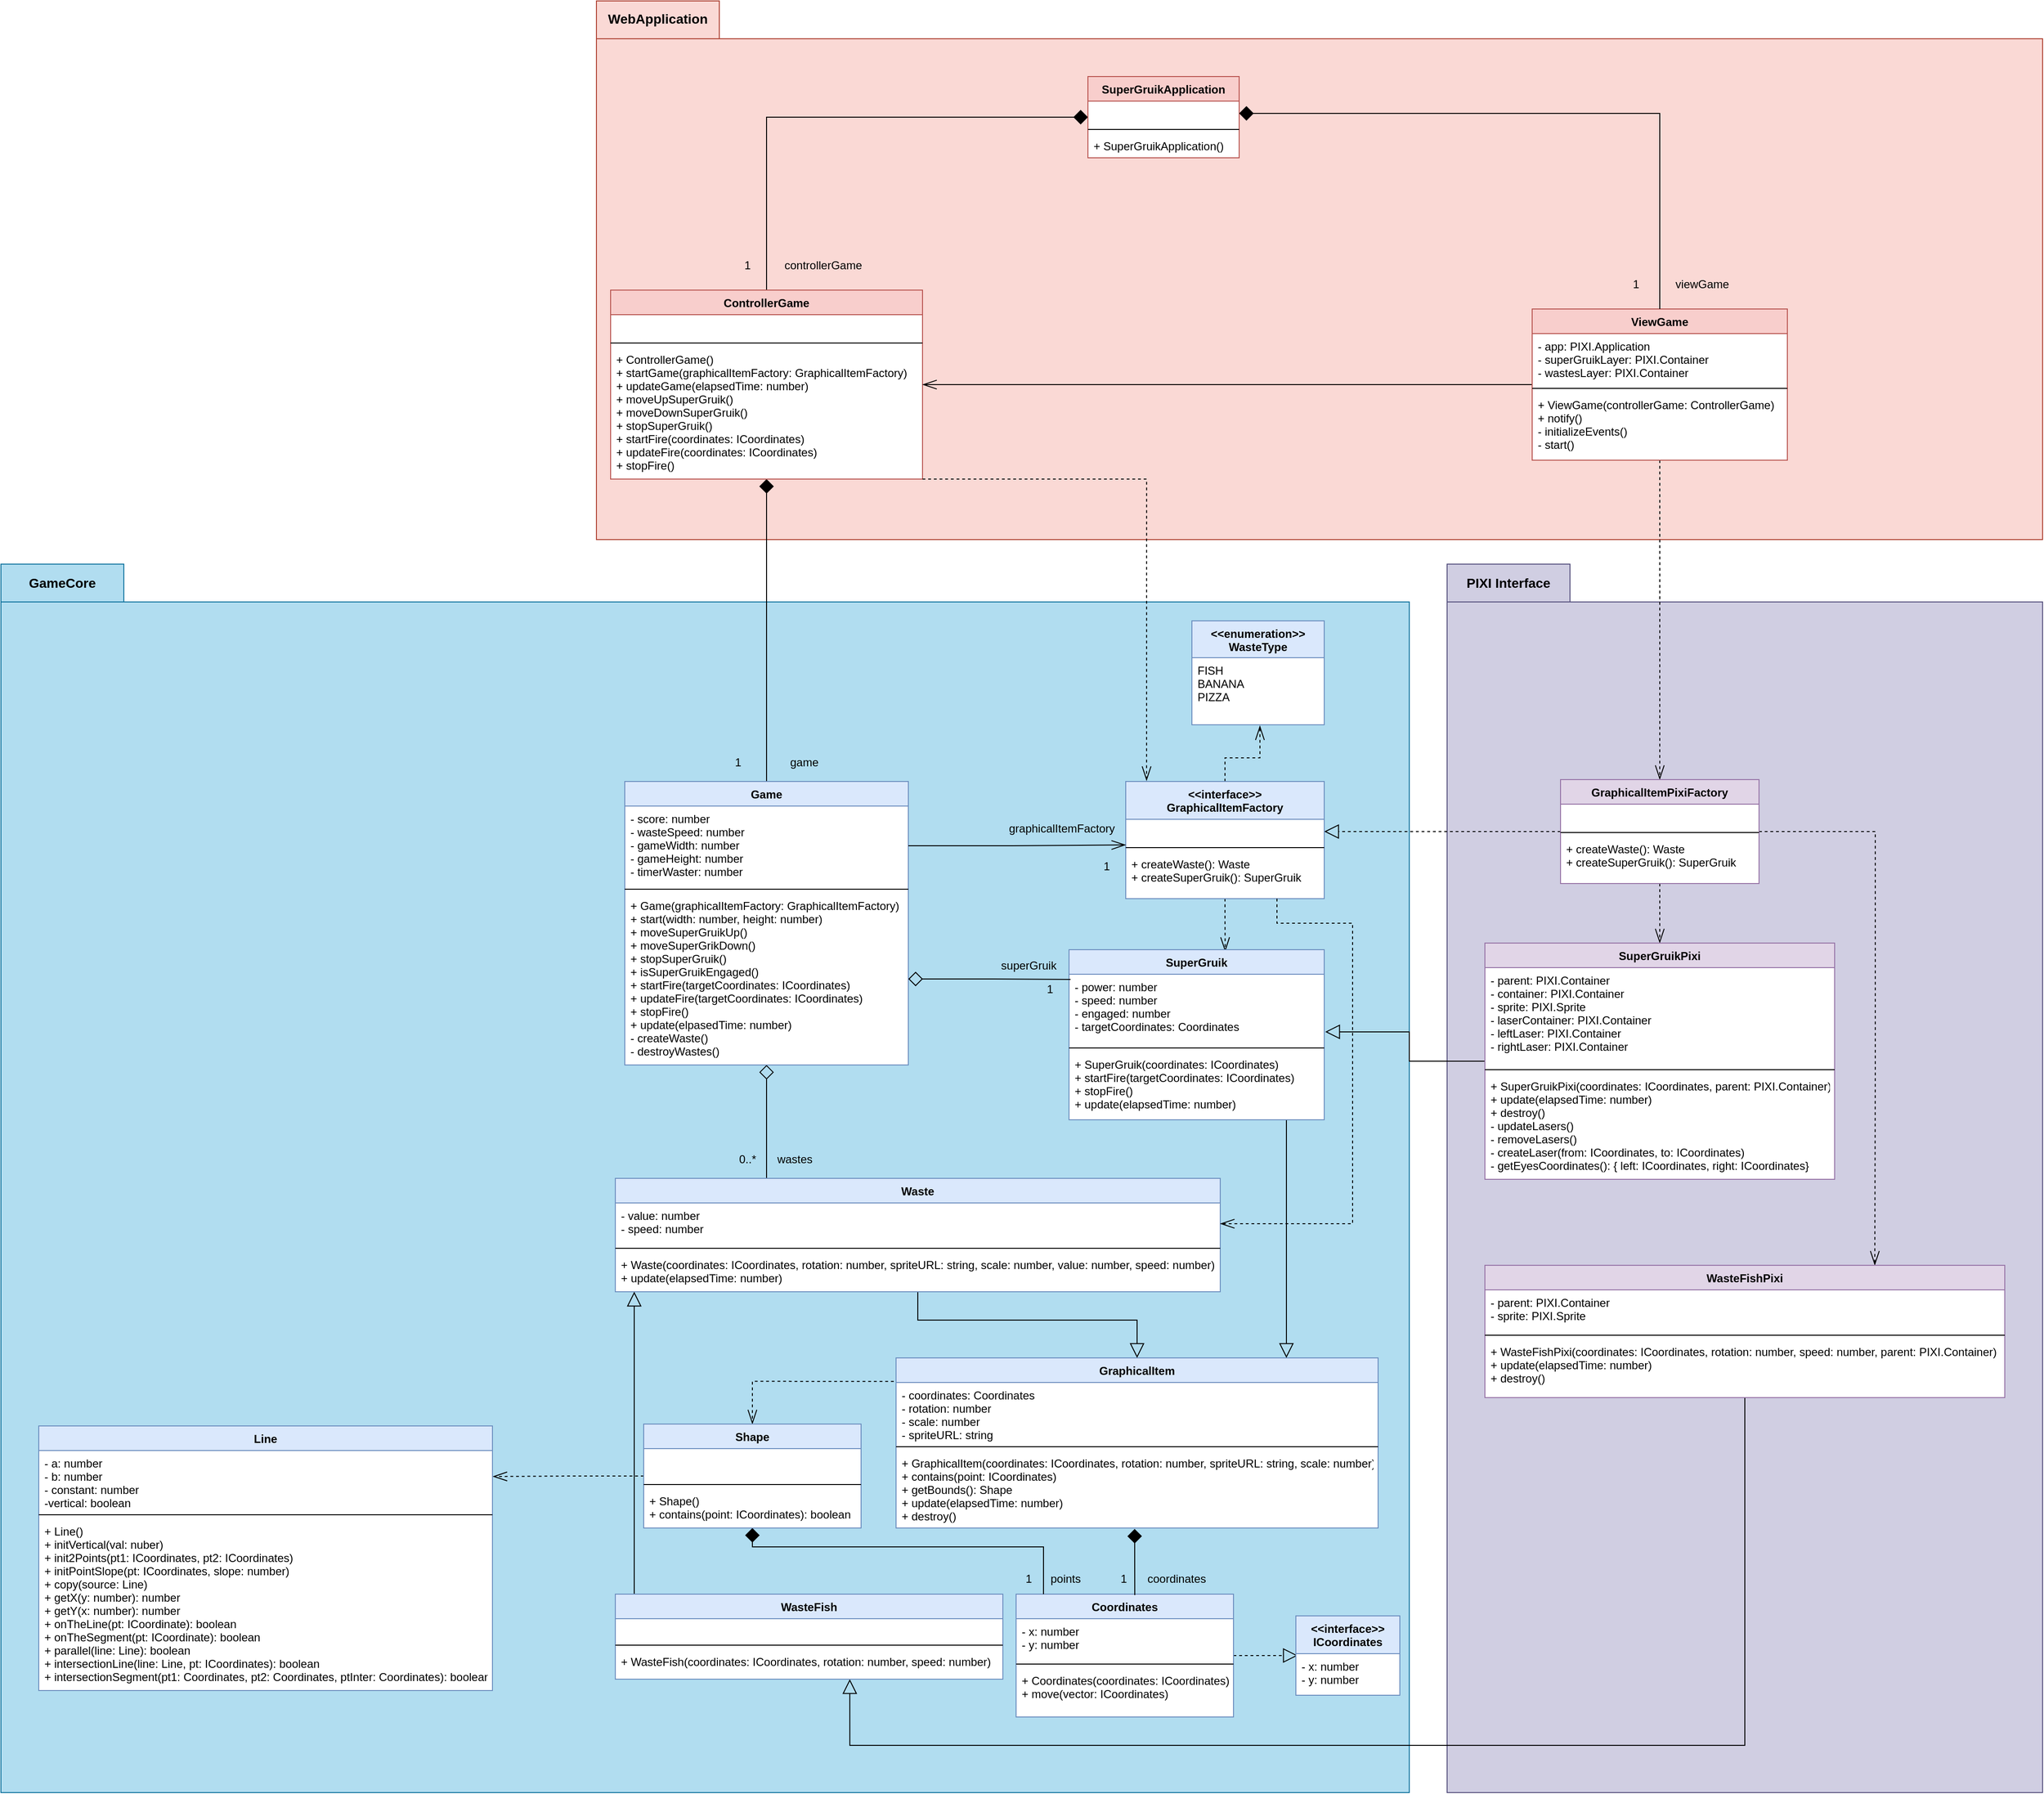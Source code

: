 <mxfile version="15.4.0" type="device"><diagram id="JU4y09PFlEVGlHRdpgpO" name="Page-1"><mxGraphModel dx="4789" dy="3514" grid="1" gridSize="10" guides="1" tooltips="1" connect="1" arrows="1" fold="1" page="1" pageScale="1" pageWidth="1169" pageHeight="827" math="0" shadow="0"><root><mxCell id="0"/><mxCell id="1" parent="0"/><mxCell id="_C2r02TajpfKC_xpT5st-105" value="" style="shape=folder;fontStyle=1;spacingTop=10;tabWidth=130;tabHeight=40;tabPosition=left;html=1;fillColor=#d0cee2;strokeColor=#56517e;" parent="1" vertex="1"><mxGeometry x="910" y="-190" width="630" height="1300" as="geometry"/></mxCell><mxCell id="_C2r02TajpfKC_xpT5st-102" value="" style="shape=folder;fontStyle=1;spacingTop=10;tabWidth=130;tabHeight=40;tabPosition=left;html=1;fillColor=#b1ddf0;strokeColor=#10739e;" parent="1" vertex="1"><mxGeometry x="-620" y="-190" width="1490" height="1300" as="geometry"/></mxCell><mxCell id="_C2r02TajpfKC_xpT5st-100" value="" style="shape=folder;fontStyle=1;spacingTop=10;tabWidth=130;tabHeight=40;tabPosition=left;html=1;fillColor=#fad9d5;strokeColor=#ae4132;" parent="1" vertex="1"><mxGeometry x="10" y="-786" width="1530" height="570" as="geometry"/></mxCell><mxCell id="_C2r02TajpfKC_xpT5st-94" style="edgeStyle=orthogonalEdgeStyle;rounded=0;orthogonalLoop=1;jettySize=auto;html=1;startArrow=diamond;startFill=1;startSize=13;endArrow=none;endFill=0;endSize=13;" parent="1" source="_C2r02TajpfKC_xpT5st-1" target="_C2r02TajpfKC_xpT5st-5" edge="1"><mxGeometry relative="1" as="geometry"/></mxCell><mxCell id="_C2r02TajpfKC_xpT5st-1" value="SuperGruikApplication" style="swimlane;fontStyle=1;align=center;verticalAlign=top;childLayout=stackLayout;horizontal=1;startSize=26;horizontalStack=0;resizeParent=1;resizeParentMax=0;resizeLast=0;collapsible=1;marginBottom=0;swimlaneFillColor=#ffffff;fillColor=#f8cecc;strokeColor=#b85450;" parent="1" vertex="1"><mxGeometry x="530" y="-706" width="160" height="86" as="geometry"/></mxCell><mxCell id="_C2r02TajpfKC_xpT5st-2" value=" " style="text;strokeColor=none;fillColor=none;align=left;verticalAlign=top;spacingLeft=4;spacingRight=4;overflow=hidden;rotatable=0;points=[[0,0.5],[1,0.5]];portConstraint=eastwest;" parent="_C2r02TajpfKC_xpT5st-1" vertex="1"><mxGeometry y="26" width="160" height="26" as="geometry"/></mxCell><mxCell id="_C2r02TajpfKC_xpT5st-3" value="" style="line;strokeWidth=1;fillColor=none;align=left;verticalAlign=middle;spacingTop=-1;spacingLeft=3;spacingRight=3;rotatable=0;labelPosition=right;points=[];portConstraint=eastwest;" parent="_C2r02TajpfKC_xpT5st-1" vertex="1"><mxGeometry y="52" width="160" height="8" as="geometry"/></mxCell><mxCell id="_C2r02TajpfKC_xpT5st-4" value="+ SuperGruikApplication()" style="text;strokeColor=none;fillColor=none;align=left;verticalAlign=top;spacingLeft=4;spacingRight=4;overflow=hidden;rotatable=0;points=[[0,0.5],[1,0.5]];portConstraint=eastwest;" parent="_C2r02TajpfKC_xpT5st-1" vertex="1"><mxGeometry y="60" width="160" height="26" as="geometry"/></mxCell><mxCell id="_C2r02TajpfKC_xpT5st-89" style="edgeStyle=orthogonalEdgeStyle;rounded=0;orthogonalLoop=1;jettySize=auto;html=1;entryX=0.5;entryY=0;entryDx=0;entryDy=0;startArrow=diamond;startFill=1;startSize=13;endArrow=none;endFill=0;endSize=13;" parent="1" source="_C2r02TajpfKC_xpT5st-5" target="_C2r02TajpfKC_xpT5st-29" edge="1"><mxGeometry relative="1" as="geometry"/></mxCell><mxCell id="_C2r02TajpfKC_xpT5st-5" value="ControllerGame" style="swimlane;fontStyle=1;align=center;verticalAlign=top;childLayout=stackLayout;horizontal=1;startSize=26;horizontalStack=0;resizeParent=1;resizeParentMax=0;resizeLast=0;collapsible=1;marginBottom=0;swimlaneFillColor=#ffffff;fillColor=#f8cecc;strokeColor=#b85450;" parent="1" vertex="1"><mxGeometry x="25" y="-480" width="330" height="200" as="geometry"/></mxCell><mxCell id="_C2r02TajpfKC_xpT5st-6" value=" " style="text;strokeColor=none;fillColor=none;align=left;verticalAlign=top;spacingLeft=4;spacingRight=4;overflow=hidden;rotatable=0;points=[[0,0.5],[1,0.5]];portConstraint=eastwest;" parent="_C2r02TajpfKC_xpT5st-5" vertex="1"><mxGeometry y="26" width="330" height="26" as="geometry"/></mxCell><mxCell id="_C2r02TajpfKC_xpT5st-7" value="" style="line;strokeWidth=1;fillColor=none;align=left;verticalAlign=middle;spacingTop=-1;spacingLeft=3;spacingRight=3;rotatable=0;labelPosition=right;points=[];portConstraint=eastwest;" parent="_C2r02TajpfKC_xpT5st-5" vertex="1"><mxGeometry y="52" width="330" height="8" as="geometry"/></mxCell><mxCell id="_C2r02TajpfKC_xpT5st-8" value="+ ControllerGame()&#10;+ startGame(graphicalItemFactory: GraphicalItemFactory)&#10;+ updateGame(elapsedTime: number)&#10;+ moveUpSuperGruik()&#10;+ moveDownSuperGruik()&#10;+ stopSuperGruik()&#10;+ startFire(coordinates: ICoordinates)&#10;+ updateFire(coordinates: ICoordinates)&#10;+ stopFire()" style="text;strokeColor=none;fillColor=none;align=left;verticalAlign=top;spacingLeft=4;spacingRight=4;overflow=hidden;rotatable=0;points=[[0,0.5],[1,0.5]];portConstraint=eastwest;" parent="_C2r02TajpfKC_xpT5st-5" vertex="1"><mxGeometry y="60" width="330" height="140" as="geometry"/></mxCell><mxCell id="_C2r02TajpfKC_xpT5st-86" style="edgeStyle=orthogonalEdgeStyle;rounded=0;orthogonalLoop=1;jettySize=auto;html=1;entryX=1;entryY=0.5;entryDx=0;entryDy=0;startArrow=none;startFill=0;startSize=13;endArrow=openThin;endFill=0;endSize=13;" parent="1" source="_C2r02TajpfKC_xpT5st-9" target="_C2r02TajpfKC_xpT5st-5" edge="1"><mxGeometry relative="1" as="geometry"/></mxCell><mxCell id="_C2r02TajpfKC_xpT5st-93" style="edgeStyle=orthogonalEdgeStyle;rounded=0;orthogonalLoop=1;jettySize=auto;html=1;entryX=0.5;entryY=0;entryDx=0;entryDy=0;dashed=1;startArrow=none;startFill=0;startSize=13;endArrow=openThin;endFill=0;endSize=13;" parent="1" source="_C2r02TajpfKC_xpT5st-9" target="_C2r02TajpfKC_xpT5st-13" edge="1"><mxGeometry relative="1" as="geometry"/></mxCell><mxCell id="_C2r02TajpfKC_xpT5st-9" value="ViewGame" style="swimlane;fontStyle=1;align=center;verticalAlign=top;childLayout=stackLayout;horizontal=1;startSize=26;horizontalStack=0;resizeParent=1;resizeParentMax=0;resizeLast=0;collapsible=1;marginBottom=0;swimlaneFillColor=#ffffff;fillColor=#f8cecc;strokeColor=#b85450;" parent="1" vertex="1"><mxGeometry x="1000" y="-460" width="270" height="160" as="geometry"/></mxCell><mxCell id="_C2r02TajpfKC_xpT5st-10" value="- app: PIXI.Application&#10;- superGruikLayer: PIXI.Container&#10;- wastesLayer: PIXI.Container" style="text;strokeColor=none;fillColor=none;align=left;verticalAlign=top;spacingLeft=4;spacingRight=4;overflow=hidden;rotatable=0;points=[[0,0.5],[1,0.5]];portConstraint=eastwest;" parent="_C2r02TajpfKC_xpT5st-9" vertex="1"><mxGeometry y="26" width="270" height="54" as="geometry"/></mxCell><mxCell id="_C2r02TajpfKC_xpT5st-11" value="" style="line;strokeWidth=1;fillColor=none;align=left;verticalAlign=middle;spacingTop=-1;spacingLeft=3;spacingRight=3;rotatable=0;labelPosition=right;points=[];portConstraint=eastwest;" parent="_C2r02TajpfKC_xpT5st-9" vertex="1"><mxGeometry y="80" width="270" height="8" as="geometry"/></mxCell><mxCell id="_C2r02TajpfKC_xpT5st-12" value="+ ViewGame(controllerGame: ControllerGame)&#10;+ notify()&#10;- initializeEvents()&#10;- start()" style="text;strokeColor=none;fillColor=none;align=left;verticalAlign=top;spacingLeft=4;spacingRight=4;overflow=hidden;rotatable=0;points=[[0,0.5],[1,0.5]];portConstraint=eastwest;" parent="_C2r02TajpfKC_xpT5st-9" vertex="1"><mxGeometry y="88" width="270" height="72" as="geometry"/></mxCell><mxCell id="_C2r02TajpfKC_xpT5st-80" style="edgeStyle=orthogonalEdgeStyle;rounded=0;orthogonalLoop=1;jettySize=auto;html=1;dashed=1;startArrow=none;startFill=0;startSize=13;endArrow=block;endFill=0;endSize=13;" parent="1" source="_C2r02TajpfKC_xpT5st-13" target="_C2r02TajpfKC_xpT5st-26" edge="1"><mxGeometry relative="1" as="geometry"/></mxCell><mxCell id="_C2r02TajpfKC_xpT5st-83" style="edgeStyle=orthogonalEdgeStyle;rounded=0;orthogonalLoop=1;jettySize=auto;html=1;entryX=0.5;entryY=0;entryDx=0;entryDy=0;startArrow=none;startFill=0;startSize=13;endArrow=openThin;endFill=0;endSize=13;dashed=1;" parent="1" source="_C2r02TajpfKC_xpT5st-13" target="_C2r02TajpfKC_xpT5st-21" edge="1"><mxGeometry relative="1" as="geometry"/></mxCell><mxCell id="_C2r02TajpfKC_xpT5st-85" style="edgeStyle=orthogonalEdgeStyle;rounded=0;orthogonalLoop=1;jettySize=auto;html=1;entryX=0.75;entryY=0;entryDx=0;entryDy=0;dashed=1;startArrow=none;startFill=0;startSize=13;endArrow=openThin;endFill=0;endSize=13;" parent="1" source="_C2r02TajpfKC_xpT5st-13" target="_C2r02TajpfKC_xpT5st-17" edge="1"><mxGeometry relative="1" as="geometry"><Array as="points"><mxPoint x="1363" y="93"/><mxPoint x="1363" y="345"/></Array></mxGeometry></mxCell><mxCell id="_C2r02TajpfKC_xpT5st-13" value="GraphicalItemPixiFactory" style="swimlane;fontStyle=1;align=center;verticalAlign=top;childLayout=stackLayout;horizontal=1;startSize=26;horizontalStack=0;resizeParent=1;resizeParentMax=0;resizeLast=0;collapsible=1;marginBottom=0;swimlaneFillColor=#ffffff;fillColor=#e1d5e7;strokeColor=#9673a6;" parent="1" vertex="1"><mxGeometry x="1030" y="38" width="210" height="110" as="geometry"/></mxCell><mxCell id="_C2r02TajpfKC_xpT5st-14" value=" " style="text;strokeColor=none;fillColor=none;align=left;verticalAlign=top;spacingLeft=4;spacingRight=4;overflow=hidden;rotatable=0;points=[[0,0.5],[1,0.5]];portConstraint=eastwest;" parent="_C2r02TajpfKC_xpT5st-13" vertex="1"><mxGeometry y="26" width="210" height="26" as="geometry"/></mxCell><mxCell id="_C2r02TajpfKC_xpT5st-15" value="" style="line;strokeWidth=1;fillColor=none;align=left;verticalAlign=middle;spacingTop=-1;spacingLeft=3;spacingRight=3;rotatable=0;labelPosition=right;points=[];portConstraint=eastwest;" parent="_C2r02TajpfKC_xpT5st-13" vertex="1"><mxGeometry y="52" width="210" height="8" as="geometry"/></mxCell><mxCell id="_C2r02TajpfKC_xpT5st-16" value="+ createWaste(): Waste&#10;+ createSuperGruik(): SuperGruik" style="text;strokeColor=none;fillColor=none;align=left;verticalAlign=top;spacingLeft=4;spacingRight=4;overflow=hidden;rotatable=0;points=[[0,0.5],[1,0.5]];portConstraint=eastwest;" parent="_C2r02TajpfKC_xpT5st-13" vertex="1"><mxGeometry y="60" width="210" height="50" as="geometry"/></mxCell><mxCell id="_C2r02TajpfKC_xpT5st-82" style="edgeStyle=orthogonalEdgeStyle;rounded=0;orthogonalLoop=1;jettySize=auto;html=1;entryX=0.605;entryY=1;entryDx=0;entryDy=0;entryPerimeter=0;startArrow=none;startFill=0;startSize=13;endArrow=block;endFill=0;endSize=13;" parent="1" source="_C2r02TajpfKC_xpT5st-17" target="_C2r02TajpfKC_xpT5st-56" edge="1"><mxGeometry relative="1" as="geometry"><Array as="points"><mxPoint x="1225" y="1060"/><mxPoint x="278" y="1060"/></Array></mxGeometry></mxCell><mxCell id="_C2r02TajpfKC_xpT5st-17" value="WasteFishPixi" style="swimlane;fontStyle=1;align=center;verticalAlign=top;childLayout=stackLayout;horizontal=1;startSize=26;horizontalStack=0;resizeParent=1;resizeParentMax=0;resizeLast=0;collapsible=1;marginBottom=0;swimlaneFillColor=#ffffff;fillColor=#e1d5e7;strokeColor=#9673a6;" parent="1" vertex="1"><mxGeometry x="950" y="552" width="550" height="140" as="geometry"/></mxCell><mxCell id="_C2r02TajpfKC_xpT5st-18" value="- parent: PIXI.Container&#10;- sprite: PIXI.Sprite" style="text;strokeColor=none;fillColor=none;align=left;verticalAlign=top;spacingLeft=4;spacingRight=4;overflow=hidden;rotatable=0;points=[[0,0.5],[1,0.5]];portConstraint=eastwest;" parent="_C2r02TajpfKC_xpT5st-17" vertex="1"><mxGeometry y="26" width="550" height="44" as="geometry"/></mxCell><mxCell id="_C2r02TajpfKC_xpT5st-19" value="" style="line;strokeWidth=1;fillColor=none;align=left;verticalAlign=middle;spacingTop=-1;spacingLeft=3;spacingRight=3;rotatable=0;labelPosition=right;points=[];portConstraint=eastwest;" parent="_C2r02TajpfKC_xpT5st-17" vertex="1"><mxGeometry y="70" width="550" height="8" as="geometry"/></mxCell><mxCell id="_C2r02TajpfKC_xpT5st-20" value="+ WasteFishPixi(coordinates: ICoordinates, rotation: number, speed: number, parent: PIXI.Container)&#10;+ update(elapsedTime: number)&#10;+ destroy()" style="text;strokeColor=none;fillColor=none;align=left;verticalAlign=top;spacingLeft=4;spacingRight=4;overflow=hidden;rotatable=0;points=[[0,0.5],[1,0.5]];portConstraint=eastwest;" parent="_C2r02TajpfKC_xpT5st-17" vertex="1"><mxGeometry y="78" width="550" height="62" as="geometry"/></mxCell><mxCell id="_C2r02TajpfKC_xpT5st-81" style="edgeStyle=orthogonalEdgeStyle;rounded=0;orthogonalLoop=1;jettySize=auto;html=1;entryX=1.004;entryY=0.824;entryDx=0;entryDy=0;entryPerimeter=0;startArrow=none;startFill=0;startSize=13;endArrow=block;endFill=0;endSize=13;" parent="1" source="_C2r02TajpfKC_xpT5st-21" target="_C2r02TajpfKC_xpT5st-46" edge="1"><mxGeometry relative="1" as="geometry"/></mxCell><mxCell id="_C2r02TajpfKC_xpT5st-21" value="SuperGruikPixi" style="swimlane;fontStyle=1;align=center;verticalAlign=top;childLayout=stackLayout;horizontal=1;startSize=26;horizontalStack=0;resizeParent=1;resizeParentMax=0;resizeLast=0;collapsible=1;marginBottom=0;swimlaneFillColor=#ffffff;fillColor=#e1d5e7;strokeColor=#9673a6;" parent="1" vertex="1"><mxGeometry x="950" y="211" width="370" height="250" as="geometry"/></mxCell><mxCell id="_C2r02TajpfKC_xpT5st-22" value="- parent: PIXI.Container&#10;- container: PIXI.Container&#10;- sprite: PIXI.Sprite&#10;- laserContainer: PIXI.Container&#10;- leftLaser: PIXI.Container&#10;- rightLaser: PIXI.Container" style="text;strokeColor=none;fillColor=none;align=left;verticalAlign=top;spacingLeft=4;spacingRight=4;overflow=hidden;rotatable=0;points=[[0,0.5],[1,0.5]];portConstraint=eastwest;" parent="_C2r02TajpfKC_xpT5st-21" vertex="1"><mxGeometry y="26" width="370" height="104" as="geometry"/></mxCell><mxCell id="_C2r02TajpfKC_xpT5st-23" value="" style="line;strokeWidth=1;fillColor=none;align=left;verticalAlign=middle;spacingTop=-1;spacingLeft=3;spacingRight=3;rotatable=0;labelPosition=right;points=[];portConstraint=eastwest;" parent="_C2r02TajpfKC_xpT5st-21" vertex="1"><mxGeometry y="130" width="370" height="8" as="geometry"/></mxCell><mxCell id="_C2r02TajpfKC_xpT5st-24" value="+ SuperGruikPixi(coordinates: ICoordinates, parent: PIXI.Container)&#10;+ update(elapsedTime: number)&#10;+ destroy()&#10;- updateLasers()&#10;- removeLasers()&#10;- createLaser(from: ICoordinates, to: ICoordinates)&#10;- getEyesCoordinates(): { left: ICoordinates, right: ICoordinates}" style="text;strokeColor=none;fillColor=none;align=left;verticalAlign=top;spacingLeft=4;spacingRight=4;overflow=hidden;rotatable=0;points=[[0,0.5],[1,0.5]];portConstraint=eastwest;" parent="_C2r02TajpfKC_xpT5st-21" vertex="1"><mxGeometry y="138" width="370" height="112" as="geometry"/></mxCell><mxCell id="_C2r02TajpfKC_xpT5st-78" style="edgeStyle=orthogonalEdgeStyle;rounded=0;orthogonalLoop=1;jettySize=auto;html=1;entryX=0.612;entryY=0.011;entryDx=0;entryDy=0;entryPerimeter=0;startArrow=none;startFill=0;startSize=13;endArrow=openThin;endFill=0;endSize=13;dashed=1;" parent="1" source="_C2r02TajpfKC_xpT5st-25" target="_C2r02TajpfKC_xpT5st-45" edge="1"><mxGeometry relative="1" as="geometry"/></mxCell><mxCell id="_C2r02TajpfKC_xpT5st-87" style="edgeStyle=orthogonalEdgeStyle;rounded=0;orthogonalLoop=1;jettySize=auto;html=1;entryX=0.514;entryY=1.014;entryDx=0;entryDy=0;entryPerimeter=0;startArrow=none;startFill=0;startSize=13;endArrow=openThin;endFill=0;endSize=13;dashed=1;" parent="1" source="_C2r02TajpfKC_xpT5st-25" target="_C2r02TajpfKC_xpT5st-58" edge="1"><mxGeometry relative="1" as="geometry"/></mxCell><mxCell id="_C2r02TajpfKC_xpT5st-25" value="&lt;&lt;interface&gt;&gt;&#10;GraphicalItemFactory" style="swimlane;fontStyle=1;align=center;verticalAlign=top;childLayout=stackLayout;horizontal=1;startSize=40;horizontalStack=0;resizeParent=1;resizeParentMax=0;resizeLast=0;collapsible=1;marginBottom=0;swimlaneFillColor=#ffffff;fillColor=#dae8fc;strokeColor=#6c8ebf;" parent="1" vertex="1"><mxGeometry x="570" y="40" width="210" height="124" as="geometry"/></mxCell><mxCell id="_C2r02TajpfKC_xpT5st-26" value=" " style="text;strokeColor=none;fillColor=none;align=left;verticalAlign=top;spacingLeft=4;spacingRight=4;overflow=hidden;rotatable=0;points=[[0,0.5],[1,0.5]];portConstraint=eastwest;" parent="_C2r02TajpfKC_xpT5st-25" vertex="1"><mxGeometry y="40" width="210" height="26" as="geometry"/></mxCell><mxCell id="_C2r02TajpfKC_xpT5st-27" value="" style="line;strokeWidth=1;fillColor=none;align=left;verticalAlign=middle;spacingTop=-1;spacingLeft=3;spacingRight=3;rotatable=0;labelPosition=right;points=[];portConstraint=eastwest;" parent="_C2r02TajpfKC_xpT5st-25" vertex="1"><mxGeometry y="66" width="210" height="8" as="geometry"/></mxCell><mxCell id="_C2r02TajpfKC_xpT5st-28" value="+ createWaste(): Waste&#10;+ createSuperGruik(): SuperGruik" style="text;strokeColor=none;fillColor=none;align=left;verticalAlign=top;spacingLeft=4;spacingRight=4;overflow=hidden;rotatable=0;points=[[0,0.5],[1,0.5]];portConstraint=eastwest;" parent="_C2r02TajpfKC_xpT5st-25" vertex="1"><mxGeometry y="74" width="210" height="50" as="geometry"/></mxCell><mxCell id="_C2r02TajpfKC_xpT5st-69" style="edgeStyle=orthogonalEdgeStyle;rounded=0;orthogonalLoop=1;jettySize=auto;html=1;entryX=0.25;entryY=0;entryDx=0;entryDy=0;startArrow=diamond;startFill=0;startSize=13;endArrow=none;endFill=0;endSize=13;" parent="1" source="_C2r02TajpfKC_xpT5st-29" target="_C2r02TajpfKC_xpT5st-49" edge="1"><mxGeometry relative="1" as="geometry"/></mxCell><mxCell id="_C2r02TajpfKC_xpT5st-29" value="Game" style="swimlane;fontStyle=1;align=center;verticalAlign=top;childLayout=stackLayout;horizontal=1;startSize=26;horizontalStack=0;resizeParent=1;resizeParentMax=0;resizeLast=0;collapsible=1;marginBottom=0;swimlaneFillColor=#ffffff;fillColor=#dae8fc;strokeColor=#6c8ebf;" parent="1" vertex="1"><mxGeometry x="40" y="40" width="300" height="300" as="geometry"/></mxCell><mxCell id="_C2r02TajpfKC_xpT5st-30" value="- score: number&#10;- wasteSpeed: number&#10;- gameWidth: number&#10;- gameHeight: number&#10;- timerWaster: number" style="text;strokeColor=none;fillColor=none;align=left;verticalAlign=top;spacingLeft=4;spacingRight=4;overflow=hidden;rotatable=0;points=[[0,0.5],[1,0.5]];portConstraint=eastwest;" parent="_C2r02TajpfKC_xpT5st-29" vertex="1"><mxGeometry y="26" width="300" height="84" as="geometry"/></mxCell><mxCell id="_C2r02TajpfKC_xpT5st-31" value="" style="line;strokeWidth=1;fillColor=none;align=left;verticalAlign=middle;spacingTop=-1;spacingLeft=3;spacingRight=3;rotatable=0;labelPosition=right;points=[];portConstraint=eastwest;" parent="_C2r02TajpfKC_xpT5st-29" vertex="1"><mxGeometry y="110" width="300" height="8" as="geometry"/></mxCell><mxCell id="_C2r02TajpfKC_xpT5st-32" value="+ Game(graphicalItemFactory: GraphicalItemFactory)&#10;+ start(width: number, height: number)&#10;+ moveSuperGruikUp()&#10;+ moveSuperGrikDown()&#10;+ stopSuperGruik()&#10;+ isSuperGruikEngaged()&#10;+ startFire(targetCoordinates: ICoordinates)&#10;+ updateFire(targetCoordinates: ICoordinates)&#10;+ stopFire()&#10;+ update(elpasedTime: number)&#10;- createWaste()&#10;- destroyWastes()&#10;" style="text;strokeColor=none;fillColor=none;align=left;verticalAlign=top;spacingLeft=4;spacingRight=4;overflow=hidden;rotatable=0;points=[[0,0.5],[1,0.5]];portConstraint=eastwest;" parent="_C2r02TajpfKC_xpT5st-29" vertex="1"><mxGeometry y="118" width="300" height="182" as="geometry"/></mxCell><mxCell id="QcTY2ixI2i33nInUIUGA-6" style="edgeStyle=orthogonalEdgeStyle;rounded=0;orthogonalLoop=1;jettySize=auto;html=1;endArrow=block;endFill=0;endSize=13;entryX=0.018;entryY=0.045;entryDx=0;entryDy=0;entryPerimeter=0;dashed=1;" edge="1" parent="1" source="_C2r02TajpfKC_xpT5st-37" target="QcTY2ixI2i33nInUIUGA-3"><mxGeometry relative="1" as="geometry"><mxPoint x="760" y="965" as="targetPoint"/></mxGeometry></mxCell><mxCell id="_C2r02TajpfKC_xpT5st-37" value="Coordinates" style="swimlane;fontStyle=1;align=center;verticalAlign=top;childLayout=stackLayout;horizontal=1;startSize=26;horizontalStack=0;resizeParent=1;resizeParentMax=0;resizeLast=0;collapsible=1;marginBottom=0;swimlaneFillColor=#ffffff;fillColor=#dae8fc;strokeColor=#6c8ebf;" parent="1" vertex="1"><mxGeometry x="454" y="900" width="230" height="130" as="geometry"/></mxCell><mxCell id="_C2r02TajpfKC_xpT5st-38" value="- x: number&#10;- y: number" style="text;strokeColor=none;fillColor=none;align=left;verticalAlign=top;spacingLeft=4;spacingRight=4;overflow=hidden;rotatable=0;points=[[0,0.5],[1,0.5]];portConstraint=eastwest;" parent="_C2r02TajpfKC_xpT5st-37" vertex="1"><mxGeometry y="26" width="230" height="44" as="geometry"/></mxCell><mxCell id="_C2r02TajpfKC_xpT5st-39" value="" style="line;strokeWidth=1;fillColor=none;align=left;verticalAlign=middle;spacingTop=-1;spacingLeft=3;spacingRight=3;rotatable=0;labelPosition=right;points=[];portConstraint=eastwest;" parent="_C2r02TajpfKC_xpT5st-37" vertex="1"><mxGeometry y="70" width="230" height="8" as="geometry"/></mxCell><mxCell id="_C2r02TajpfKC_xpT5st-40" value="+ Coordinates(coordinates: ICoordinates)&#10;+ move(vector: ICoordinates)" style="text;strokeColor=none;fillColor=none;align=left;verticalAlign=top;spacingLeft=4;spacingRight=4;overflow=hidden;rotatable=0;points=[[0,0.5],[1,0.5]];portConstraint=eastwest;" parent="_C2r02TajpfKC_xpT5st-37" vertex="1"><mxGeometry y="78" width="230" height="52" as="geometry"/></mxCell><mxCell id="_C2r02TajpfKC_xpT5st-75" style="edgeStyle=orthogonalEdgeStyle;rounded=0;orthogonalLoop=1;jettySize=auto;html=1;entryX=0.546;entryY=0.008;entryDx=0;entryDy=0;entryPerimeter=0;startArrow=diamond;startFill=1;startSize=13;endArrow=none;endFill=0;endSize=13;exitX=0.495;exitY=1.012;exitDx=0;exitDy=0;exitPerimeter=0;" parent="1" source="_C2r02TajpfKC_xpT5st-44" target="_C2r02TajpfKC_xpT5st-37" edge="1"><mxGeometry relative="1" as="geometry"/></mxCell><mxCell id="QcTY2ixI2i33nInUIUGA-14" style="edgeStyle=orthogonalEdgeStyle;rounded=0;orthogonalLoop=1;jettySize=auto;html=1;entryX=0.5;entryY=0;entryDx=0;entryDy=0;startArrow=none;startFill=0;endArrow=openThin;endFill=0;startSize=13;endSize=13;entryPerimeter=0;exitX=0.007;exitY=-0.018;exitDx=0;exitDy=0;exitPerimeter=0;dashed=1;" edge="1" parent="1" source="_C2r02TajpfKC_xpT5st-42" target="QcTY2ixI2i33nInUIUGA-7"><mxGeometry relative="1" as="geometry"/></mxCell><mxCell id="_C2r02TajpfKC_xpT5st-41" value="GraphicalItem" style="swimlane;fontStyle=1;align=center;verticalAlign=top;childLayout=stackLayout;horizontal=1;startSize=26;horizontalStack=0;resizeParent=1;resizeParentMax=0;resizeLast=0;collapsible=1;marginBottom=0;swimlaneFillColor=#ffffff;fillColor=#dae8fc;strokeColor=#6c8ebf;" parent="1" vertex="1"><mxGeometry x="327" y="650" width="510" height="180" as="geometry"/></mxCell><mxCell id="_C2r02TajpfKC_xpT5st-42" value="- coordinates: Coordinates&#10;- rotation: number&#10;- scale: number&#10;- spriteURL: string" style="text;strokeColor=none;fillColor=none;align=left;verticalAlign=top;spacingLeft=4;spacingRight=4;overflow=hidden;rotatable=0;points=[[0,0.5],[1,0.5]];portConstraint=eastwest;" parent="_C2r02TajpfKC_xpT5st-41" vertex="1"><mxGeometry y="26" width="510" height="64" as="geometry"/></mxCell><mxCell id="_C2r02TajpfKC_xpT5st-43" value="" style="line;strokeWidth=1;fillColor=none;align=left;verticalAlign=middle;spacingTop=-1;spacingLeft=3;spacingRight=3;rotatable=0;labelPosition=right;points=[];portConstraint=eastwest;" parent="_C2r02TajpfKC_xpT5st-41" vertex="1"><mxGeometry y="90" width="510" height="8" as="geometry"/></mxCell><mxCell id="_C2r02TajpfKC_xpT5st-44" value="+ GraphicalItem(coordinates: ICoordinates, rotation: number, spriteURL: string, scale: number)&#10;+ contains(point: ICoordinates)&#10;+ getBounds(): Shape&#10;+ update(elapsedTime: number)&#10;+ destroy()" style="text;strokeColor=none;fillColor=none;align=left;verticalAlign=top;spacingLeft=4;spacingRight=4;overflow=hidden;rotatable=0;points=[[0,0.5],[1,0.5]];portConstraint=eastwest;" parent="_C2r02TajpfKC_xpT5st-41" vertex="1"><mxGeometry y="98" width="510" height="82" as="geometry"/></mxCell><mxCell id="QcTY2ixI2i33nInUIUGA-1" style="edgeStyle=orthogonalEdgeStyle;rounded=0;orthogonalLoop=1;jettySize=auto;html=1;endArrow=block;endFill=0;endSize=13;" edge="1" parent="1" source="_C2r02TajpfKC_xpT5st-45" target="_C2r02TajpfKC_xpT5st-41"><mxGeometry relative="1" as="geometry"><Array as="points"><mxPoint x="740" y="460"/><mxPoint x="740" y="460"/></Array></mxGeometry></mxCell><mxCell id="_C2r02TajpfKC_xpT5st-45" value="SuperGruik" style="swimlane;fontStyle=1;align=center;verticalAlign=top;childLayout=stackLayout;horizontal=1;startSize=26;horizontalStack=0;resizeParent=1;resizeParentMax=0;resizeLast=0;collapsible=1;marginBottom=0;swimlaneFillColor=#ffffff;fillColor=#dae8fc;strokeColor=#6c8ebf;" parent="1" vertex="1"><mxGeometry x="510" y="218" width="270" height="180" as="geometry"/></mxCell><mxCell id="_C2r02TajpfKC_xpT5st-46" value="- power: number&#10;- speed: number&#10;- engaged: number&#10;- targetCoordinates: Coordinates" style="text;strokeColor=none;fillColor=none;align=left;verticalAlign=top;spacingLeft=4;spacingRight=4;overflow=hidden;rotatable=0;points=[[0,0.5],[1,0.5]];portConstraint=eastwest;" parent="_C2r02TajpfKC_xpT5st-45" vertex="1"><mxGeometry y="26" width="270" height="74" as="geometry"/></mxCell><mxCell id="_C2r02TajpfKC_xpT5st-47" value="" style="line;strokeWidth=1;fillColor=none;align=left;verticalAlign=middle;spacingTop=-1;spacingLeft=3;spacingRight=3;rotatable=0;labelPosition=right;points=[];portConstraint=eastwest;" parent="_C2r02TajpfKC_xpT5st-45" vertex="1"><mxGeometry y="100" width="270" height="8" as="geometry"/></mxCell><mxCell id="_C2r02TajpfKC_xpT5st-48" value="+ SuperGruik(coordinates: ICoordinates)&#10;+ startFire(targetCoordinates: ICoordinates)&#10;+ stopFire()&#10;+ update(elapsedTime: number)" style="text;strokeColor=none;fillColor=none;align=left;verticalAlign=top;spacingLeft=4;spacingRight=4;overflow=hidden;rotatable=0;points=[[0,0.5],[1,0.5]];portConstraint=eastwest;" parent="_C2r02TajpfKC_xpT5st-45" vertex="1"><mxGeometry y="108" width="270" height="72" as="geometry"/></mxCell><mxCell id="_C2r02TajpfKC_xpT5st-72" style="edgeStyle=orthogonalEdgeStyle;rounded=0;orthogonalLoop=1;jettySize=auto;html=1;entryX=0.5;entryY=0;entryDx=0;entryDy=0;startArrow=none;startFill=0;startSize=13;endArrow=block;endFill=0;endSize=13;" parent="1" source="_C2r02TajpfKC_xpT5st-49" target="_C2r02TajpfKC_xpT5st-41" edge="1"><mxGeometry relative="1" as="geometry"/></mxCell><mxCell id="_C2r02TajpfKC_xpT5st-49" value="Waste" style="swimlane;fontStyle=1;align=center;verticalAlign=top;childLayout=stackLayout;horizontal=1;startSize=26;horizontalStack=0;resizeParent=1;resizeParentMax=0;resizeLast=0;collapsible=1;marginBottom=0;swimlaneFillColor=#ffffff;fillColor=#dae8fc;strokeColor=#6c8ebf;" parent="1" vertex="1"><mxGeometry x="30" y="460" width="640" height="120" as="geometry"/></mxCell><mxCell id="_C2r02TajpfKC_xpT5st-50" value="- value: number&#10;- speed: number" style="text;strokeColor=none;fillColor=none;align=left;verticalAlign=top;spacingLeft=4;spacingRight=4;overflow=hidden;rotatable=0;points=[[0,0.5],[1,0.5]];portConstraint=eastwest;" parent="_C2r02TajpfKC_xpT5st-49" vertex="1"><mxGeometry y="26" width="640" height="44" as="geometry"/></mxCell><mxCell id="_C2r02TajpfKC_xpT5st-51" value="" style="line;strokeWidth=1;fillColor=none;align=left;verticalAlign=middle;spacingTop=-1;spacingLeft=3;spacingRight=3;rotatable=0;labelPosition=right;points=[];portConstraint=eastwest;" parent="_C2r02TajpfKC_xpT5st-49" vertex="1"><mxGeometry y="70" width="640" height="8" as="geometry"/></mxCell><mxCell id="_C2r02TajpfKC_xpT5st-52" value="+ Waste(coordinates: ICoordinates, rotation: number, spriteURL: string, scale: number, value: number, speed: number)&#10;+ update(elapsedTime: number)" style="text;strokeColor=none;fillColor=none;align=left;verticalAlign=top;spacingLeft=4;spacingRight=4;overflow=hidden;rotatable=0;points=[[0,0.5],[1,0.5]];portConstraint=eastwest;" parent="_C2r02TajpfKC_xpT5st-49" vertex="1"><mxGeometry y="78" width="640" height="42" as="geometry"/></mxCell><mxCell id="_C2r02TajpfKC_xpT5st-74" style="edgeStyle=orthogonalEdgeStyle;rounded=0;orthogonalLoop=1;jettySize=auto;html=1;entryX=0.15;entryY=1.001;entryDx=0;entryDy=0;entryPerimeter=0;startArrow=none;startFill=0;startSize=13;endArrow=block;endFill=0;endSize=13;" parent="1" edge="1"><mxGeometry relative="1" as="geometry"><Array as="points"><mxPoint x="50" y="830"/><mxPoint x="50" y="830"/></Array><mxPoint x="50" y="900" as="sourcePoint"/><mxPoint x="50" y="580.042" as="targetPoint"/></mxGeometry></mxCell><mxCell id="_C2r02TajpfKC_xpT5st-53" value="WasteFish" style="swimlane;fontStyle=1;align=center;verticalAlign=top;childLayout=stackLayout;horizontal=1;startSize=26;horizontalStack=0;resizeParent=1;resizeParentMax=0;resizeLast=0;collapsible=1;marginBottom=0;swimlaneFillColor=#ffffff;fillColor=#dae8fc;strokeColor=#6c8ebf;" parent="1" vertex="1"><mxGeometry x="30" y="900" width="410" height="90" as="geometry"/></mxCell><mxCell id="_C2r02TajpfKC_xpT5st-54" value=" " style="text;strokeColor=none;fillColor=none;align=left;verticalAlign=top;spacingLeft=4;spacingRight=4;overflow=hidden;rotatable=0;points=[[0,0.5],[1,0.5]];portConstraint=eastwest;" parent="_C2r02TajpfKC_xpT5st-53" vertex="1"><mxGeometry y="26" width="410" height="24" as="geometry"/></mxCell><mxCell id="_C2r02TajpfKC_xpT5st-55" value="" style="line;strokeWidth=1;fillColor=none;align=left;verticalAlign=middle;spacingTop=-1;spacingLeft=3;spacingRight=3;rotatable=0;labelPosition=right;points=[];portConstraint=eastwest;" parent="_C2r02TajpfKC_xpT5st-53" vertex="1"><mxGeometry y="50" width="410" height="8" as="geometry"/></mxCell><mxCell id="_C2r02TajpfKC_xpT5st-56" value="+ WasteFish(coordinates: ICoordinates, rotation: number, speed: number)" style="text;strokeColor=none;fillColor=none;align=left;verticalAlign=top;spacingLeft=4;spacingRight=4;overflow=hidden;rotatable=0;points=[[0,0.5],[1,0.5]];portConstraint=eastwest;" parent="_C2r02TajpfKC_xpT5st-53" vertex="1"><mxGeometry y="58" width="410" height="32" as="geometry"/></mxCell><mxCell id="_C2r02TajpfKC_xpT5st-57" value="&lt;&lt;enumeration&gt;&gt;&#10;WasteType" style="swimlane;fontStyle=1;align=center;verticalAlign=top;childLayout=stackLayout;horizontal=1;startSize=39;horizontalStack=0;resizeParent=1;resizeParentMax=0;resizeLast=0;collapsible=1;marginBottom=0;swimlaneFillColor=#ffffff;fillColor=#dae8fc;strokeColor=#6c8ebf;" parent="1" vertex="1"><mxGeometry x="640" y="-130" width="140" height="110" as="geometry"/></mxCell><mxCell id="_C2r02TajpfKC_xpT5st-58" value="FISH&#10;BANANA&#10;PIZZA" style="text;strokeColor=none;fillColor=none;align=left;verticalAlign=top;spacingLeft=4;spacingRight=4;overflow=hidden;rotatable=0;points=[[0,0.5],[1,0.5]];portConstraint=eastwest;" parent="_C2r02TajpfKC_xpT5st-57" vertex="1"><mxGeometry y="39" width="140" height="71" as="geometry"/></mxCell><mxCell id="_C2r02TajpfKC_xpT5st-61" style="edgeStyle=orthogonalEdgeStyle;rounded=0;orthogonalLoop=1;jettySize=auto;html=1;endSize=13;entryX=0;entryY=1.044;entryDx=0;entryDy=0;entryPerimeter=0;endArrow=openThin;endFill=0;" parent="1" source="_C2r02TajpfKC_xpT5st-30" target="_C2r02TajpfKC_xpT5st-26" edge="1"><mxGeometry relative="1" as="geometry"><mxPoint x="480" y="108" as="targetPoint"/></mxGeometry></mxCell><mxCell id="_C2r02TajpfKC_xpT5st-62" value="graphicalItemFactory" style="text;html=1;strokeColor=none;fillColor=none;align=center;verticalAlign=middle;whiteSpace=wrap;rounded=0;" parent="1" vertex="1"><mxGeometry x="435" y="80" width="135" height="20" as="geometry"/></mxCell><mxCell id="_C2r02TajpfKC_xpT5st-64" value="1" style="text;html=1;strokeColor=none;fillColor=none;align=center;verticalAlign=middle;whiteSpace=wrap;rounded=0;" parent="1" vertex="1"><mxGeometry x="530" y="120" width="40" height="20" as="geometry"/></mxCell><mxCell id="_C2r02TajpfKC_xpT5st-66" style="edgeStyle=orthogonalEdgeStyle;rounded=0;orthogonalLoop=1;jettySize=auto;html=1;entryX=0.006;entryY=0.074;entryDx=0;entryDy=0;entryPerimeter=0;endArrow=none;endFill=0;endSize=13;startArrow=diamond;startFill=0;startSize=13;" parent="1" source="_C2r02TajpfKC_xpT5st-32" target="_C2r02TajpfKC_xpT5st-46" edge="1"><mxGeometry relative="1" as="geometry"/></mxCell><mxCell id="_C2r02TajpfKC_xpT5st-67" value="superGruik" style="text;html=1;strokeColor=none;fillColor=none;align=center;verticalAlign=middle;whiteSpace=wrap;rounded=0;" parent="1" vertex="1"><mxGeometry x="425" y="225" width="85" height="20" as="geometry"/></mxCell><mxCell id="_C2r02TajpfKC_xpT5st-68" value="1" style="text;html=1;strokeColor=none;fillColor=none;align=center;verticalAlign=middle;whiteSpace=wrap;rounded=0;" parent="1" vertex="1"><mxGeometry x="470" y="250" width="40" height="20" as="geometry"/></mxCell><mxCell id="_C2r02TajpfKC_xpT5st-70" value="wastes" style="text;html=1;strokeColor=none;fillColor=none;align=center;verticalAlign=middle;whiteSpace=wrap;rounded=0;" parent="1" vertex="1"><mxGeometry x="190" y="430" width="60" height="20" as="geometry"/></mxCell><mxCell id="_C2r02TajpfKC_xpT5st-71" value="0..*" style="text;html=1;strokeColor=none;fillColor=none;align=center;verticalAlign=middle;whiteSpace=wrap;rounded=0;" parent="1" vertex="1"><mxGeometry x="150" y="430" width="40" height="20" as="geometry"/></mxCell><mxCell id="_C2r02TajpfKC_xpT5st-76" value="coordinates" style="text;html=1;strokeColor=none;fillColor=none;align=center;verticalAlign=middle;whiteSpace=wrap;rounded=0;" parent="1" vertex="1"><mxGeometry x="584" y="874" width="80" height="20" as="geometry"/></mxCell><mxCell id="_C2r02TajpfKC_xpT5st-77" value="1" style="text;html=1;strokeColor=none;fillColor=none;align=center;verticalAlign=middle;whiteSpace=wrap;rounded=0;" parent="1" vertex="1"><mxGeometry x="556" y="874" width="24" height="20" as="geometry"/></mxCell><mxCell id="_C2r02TajpfKC_xpT5st-79" style="edgeStyle=orthogonalEdgeStyle;rounded=0;orthogonalLoop=1;jettySize=auto;html=1;entryX=1;entryY=0.5;entryDx=0;entryDy=0;dashed=1;startArrow=none;startFill=0;startSize=13;endArrow=openThin;endFill=0;endSize=13;" parent="1" source="_C2r02TajpfKC_xpT5st-28" target="_C2r02TajpfKC_xpT5st-50" edge="1"><mxGeometry relative="1" as="geometry"><Array as="points"><mxPoint x="730" y="190"/><mxPoint x="810" y="190"/><mxPoint x="810" y="508"/></Array></mxGeometry></mxCell><mxCell id="_C2r02TajpfKC_xpT5st-90" value="game" style="text;html=1;strokeColor=none;fillColor=none;align=center;verticalAlign=middle;whiteSpace=wrap;rounded=0;" parent="1" vertex="1"><mxGeometry x="200" y="10" width="60" height="20" as="geometry"/></mxCell><mxCell id="_C2r02TajpfKC_xpT5st-91" value="1" style="text;html=1;strokeColor=none;fillColor=none;align=center;verticalAlign=middle;whiteSpace=wrap;rounded=0;" parent="1" vertex="1"><mxGeometry x="140" y="10" width="40" height="20" as="geometry"/></mxCell><mxCell id="_C2r02TajpfKC_xpT5st-92" style="edgeStyle=orthogonalEdgeStyle;rounded=0;orthogonalLoop=1;jettySize=auto;html=1;entryX=0.105;entryY=-0.007;entryDx=0;entryDy=0;entryPerimeter=0;startArrow=none;startFill=0;startSize=13;endArrow=openThin;endFill=0;endSize=13;dashed=1;" parent="1" source="_C2r02TajpfKC_xpT5st-8" target="_C2r02TajpfKC_xpT5st-25" edge="1"><mxGeometry relative="1" as="geometry"><Array as="points"><mxPoint x="592" y="-280"/></Array></mxGeometry></mxCell><mxCell id="_C2r02TajpfKC_xpT5st-95" style="edgeStyle=orthogonalEdgeStyle;rounded=0;orthogonalLoop=1;jettySize=auto;html=1;startArrow=diamond;startFill=1;startSize=13;endArrow=none;endFill=0;endSize=13;" parent="1" source="_C2r02TajpfKC_xpT5st-2" target="_C2r02TajpfKC_xpT5st-9" edge="1"><mxGeometry relative="1" as="geometry"/></mxCell><mxCell id="_C2r02TajpfKC_xpT5st-96" value="controllerGame" style="text;html=1;strokeColor=none;fillColor=none;align=center;verticalAlign=middle;whiteSpace=wrap;rounded=0;" parent="1" vertex="1"><mxGeometry x="190" y="-516" width="120" height="20" as="geometry"/></mxCell><mxCell id="_C2r02TajpfKC_xpT5st-97" value="viewGame" style="text;html=1;strokeColor=none;fillColor=none;align=center;verticalAlign=middle;whiteSpace=wrap;rounded=0;" parent="1" vertex="1"><mxGeometry x="1140" y="-496" width="80" height="20" as="geometry"/></mxCell><mxCell id="_C2r02TajpfKC_xpT5st-98" value="1" style="text;html=1;strokeColor=none;fillColor=none;align=center;verticalAlign=middle;whiteSpace=wrap;rounded=0;" parent="1" vertex="1"><mxGeometry x="150" y="-516" width="40" height="20" as="geometry"/></mxCell><mxCell id="_C2r02TajpfKC_xpT5st-99" value="1" style="text;html=1;strokeColor=none;fillColor=none;align=center;verticalAlign=middle;whiteSpace=wrap;rounded=0;" parent="1" vertex="1"><mxGeometry x="1090" y="-496" width="40" height="20" as="geometry"/></mxCell><mxCell id="_C2r02TajpfKC_xpT5st-101" value="WebApplication" style="text;html=1;strokeColor=none;fillColor=none;align=center;verticalAlign=middle;whiteSpace=wrap;rounded=0;fontStyle=1;fontSize=14;" parent="1" vertex="1"><mxGeometry x="20" y="-777" width="110" height="20" as="geometry"/></mxCell><mxCell id="_C2r02TajpfKC_xpT5st-103" value="GameCore" style="text;html=1;strokeColor=none;fillColor=none;align=center;verticalAlign=middle;whiteSpace=wrap;rounded=0;fontStyle=1;fontSize=14;" parent="1" vertex="1"><mxGeometry x="-610" y="-180" width="110" height="20" as="geometry"/></mxCell><mxCell id="_C2r02TajpfKC_xpT5st-106" value="PIXI Interface" style="text;html=1;strokeColor=none;fillColor=none;align=center;verticalAlign=middle;whiteSpace=wrap;rounded=0;fontStyle=1;fontSize=14;" parent="1" vertex="1"><mxGeometry x="920" y="-180" width="110" height="20" as="geometry"/></mxCell><mxCell id="QcTY2ixI2i33nInUIUGA-2" value="&lt;&lt;interface&gt;&gt;&#10;ICoordinates" style="swimlane;fontStyle=1;align=center;verticalAlign=top;childLayout=stackLayout;horizontal=1;startSize=40;horizontalStack=0;resizeParent=1;resizeParentMax=0;resizeLast=0;collapsible=1;marginBottom=0;swimlaneFillColor=#ffffff;fillColor=#dae8fc;strokeColor=#6c8ebf;" vertex="1" parent="1"><mxGeometry x="750" y="923" width="110" height="84" as="geometry"/></mxCell><mxCell id="QcTY2ixI2i33nInUIUGA-3" value="- x: number&#10;- y: number" style="text;strokeColor=none;fillColor=none;align=left;verticalAlign=top;spacingLeft=4;spacingRight=4;overflow=hidden;rotatable=0;points=[[0,0.5],[1,0.5]];portConstraint=eastwest;" vertex="1" parent="QcTY2ixI2i33nInUIUGA-2"><mxGeometry y="40" width="110" height="44" as="geometry"/></mxCell><mxCell id="QcTY2ixI2i33nInUIUGA-11" style="edgeStyle=orthogonalEdgeStyle;rounded=0;orthogonalLoop=1;jettySize=auto;html=1;entryX=0.126;entryY=0;entryDx=0;entryDy=0;entryPerimeter=0;endArrow=none;endFill=0;endSize=13;startArrow=diamond;startFill=1;startSize=13;" edge="1" parent="1" source="QcTY2ixI2i33nInUIUGA-7" target="_C2r02TajpfKC_xpT5st-37"><mxGeometry relative="1" as="geometry"><Array as="points"><mxPoint x="175" y="850"/><mxPoint x="483" y="850"/></Array></mxGeometry></mxCell><mxCell id="QcTY2ixI2i33nInUIUGA-19" style="edgeStyle=orthogonalEdgeStyle;rounded=0;orthogonalLoop=1;jettySize=auto;html=1;entryX=1.001;entryY=0.43;entryDx=0;entryDy=0;entryPerimeter=0;dashed=1;startArrow=none;startFill=0;endArrow=openThin;endFill=0;startSize=13;endSize=13;" edge="1" parent="1" source="QcTY2ixI2i33nInUIUGA-7" target="QcTY2ixI2i33nInUIUGA-16"><mxGeometry relative="1" as="geometry"/></mxCell><mxCell id="QcTY2ixI2i33nInUIUGA-7" value="Shape" style="swimlane;fontStyle=1;align=center;verticalAlign=top;childLayout=stackLayout;horizontal=1;startSize=26;horizontalStack=0;resizeParent=1;resizeParentMax=0;resizeLast=0;collapsible=1;marginBottom=0;swimlaneFillColor=#ffffff;fillColor=#dae8fc;strokeColor=#6c8ebf;" vertex="1" parent="1"><mxGeometry x="60" y="720" width="230" height="110" as="geometry"/></mxCell><mxCell id="QcTY2ixI2i33nInUIUGA-8" value=" " style="text;strokeColor=none;fillColor=none;align=left;verticalAlign=top;spacingLeft=4;spacingRight=4;overflow=hidden;rotatable=0;points=[[0,0.5],[1,0.5]];portConstraint=eastwest;" vertex="1" parent="QcTY2ixI2i33nInUIUGA-7"><mxGeometry y="26" width="230" height="34" as="geometry"/></mxCell><mxCell id="QcTY2ixI2i33nInUIUGA-9" value="" style="line;strokeWidth=1;fillColor=none;align=left;verticalAlign=middle;spacingTop=-1;spacingLeft=3;spacingRight=3;rotatable=0;labelPosition=right;points=[];portConstraint=eastwest;" vertex="1" parent="QcTY2ixI2i33nInUIUGA-7"><mxGeometry y="60" width="230" height="8" as="geometry"/></mxCell><mxCell id="QcTY2ixI2i33nInUIUGA-10" value="+ Shape()&#10;+ contains(point: ICoordinates): boolean" style="text;strokeColor=none;fillColor=none;align=left;verticalAlign=top;spacingLeft=4;spacingRight=4;overflow=hidden;rotatable=0;points=[[0,0.5],[1,0.5]];portConstraint=eastwest;" vertex="1" parent="QcTY2ixI2i33nInUIUGA-7"><mxGeometry y="68" width="230" height="42" as="geometry"/></mxCell><mxCell id="QcTY2ixI2i33nInUIUGA-12" value="points" style="text;html=1;strokeColor=none;fillColor=none;align=center;verticalAlign=middle;whiteSpace=wrap;rounded=0;" vertex="1" parent="1"><mxGeometry x="484" y="874" width="45" height="20" as="geometry"/></mxCell><mxCell id="QcTY2ixI2i33nInUIUGA-13" value="1" style="text;html=1;strokeColor=none;fillColor=none;align=center;verticalAlign=middle;whiteSpace=wrap;rounded=0;" vertex="1" parent="1"><mxGeometry x="460" y="874" width="15" height="20" as="geometry"/></mxCell><mxCell id="QcTY2ixI2i33nInUIUGA-15" value="Line" style="swimlane;fontStyle=1;align=center;verticalAlign=top;childLayout=stackLayout;horizontal=1;startSize=26;horizontalStack=0;resizeParent=1;resizeParentMax=0;resizeLast=0;collapsible=1;marginBottom=0;swimlaneFillColor=#ffffff;fillColor=#dae8fc;strokeColor=#6c8ebf;" vertex="1" parent="1"><mxGeometry x="-580" y="722" width="480" height="280" as="geometry"/></mxCell><mxCell id="QcTY2ixI2i33nInUIUGA-16" value="- a: number&#10;- b: number&#10;- constant: number&#10;-vertical: boolean" style="text;strokeColor=none;fillColor=none;align=left;verticalAlign=top;spacingLeft=4;spacingRight=4;overflow=hidden;rotatable=0;points=[[0,0.5],[1,0.5]];portConstraint=eastwest;" vertex="1" parent="QcTY2ixI2i33nInUIUGA-15"><mxGeometry y="26" width="480" height="64" as="geometry"/></mxCell><mxCell id="QcTY2ixI2i33nInUIUGA-17" value="" style="line;strokeWidth=1;fillColor=none;align=left;verticalAlign=middle;spacingTop=-1;spacingLeft=3;spacingRight=3;rotatable=0;labelPosition=right;points=[];portConstraint=eastwest;" vertex="1" parent="QcTY2ixI2i33nInUIUGA-15"><mxGeometry y="90" width="480" height="8" as="geometry"/></mxCell><mxCell id="QcTY2ixI2i33nInUIUGA-18" value="+ Line()&#10;+ initVertical(val: nuber)&#10;+ init2Points(pt1: ICoordinates, pt2: ICoordinates)&#10;+ initPointSlope(pt: ICoordinates, slope: number)&#10;+ copy(source: Line)&#10;+ getX(y: number): number&#10;+ getY(x: number): number&#10;+ onTheLine(pt: ICoordinate): boolean&#10;+ onTheSegment(pt: ICoordinate): boolean&#10;+ parallel(line: Line): boolean&#10;+ intersectionLine(line: Line, pt: ICoordinates): boolean&#10;+ intersectionSegment(pt1: Coordinates, pt2: Coordinates, ptInter: Coordinates): boolean" style="text;strokeColor=none;fillColor=none;align=left;verticalAlign=top;spacingLeft=4;spacingRight=4;overflow=hidden;rotatable=0;points=[[0,0.5],[1,0.5]];portConstraint=eastwest;" vertex="1" parent="QcTY2ixI2i33nInUIUGA-15"><mxGeometry y="98" width="480" height="182" as="geometry"/></mxCell></root></mxGraphModel></diagram></mxfile>